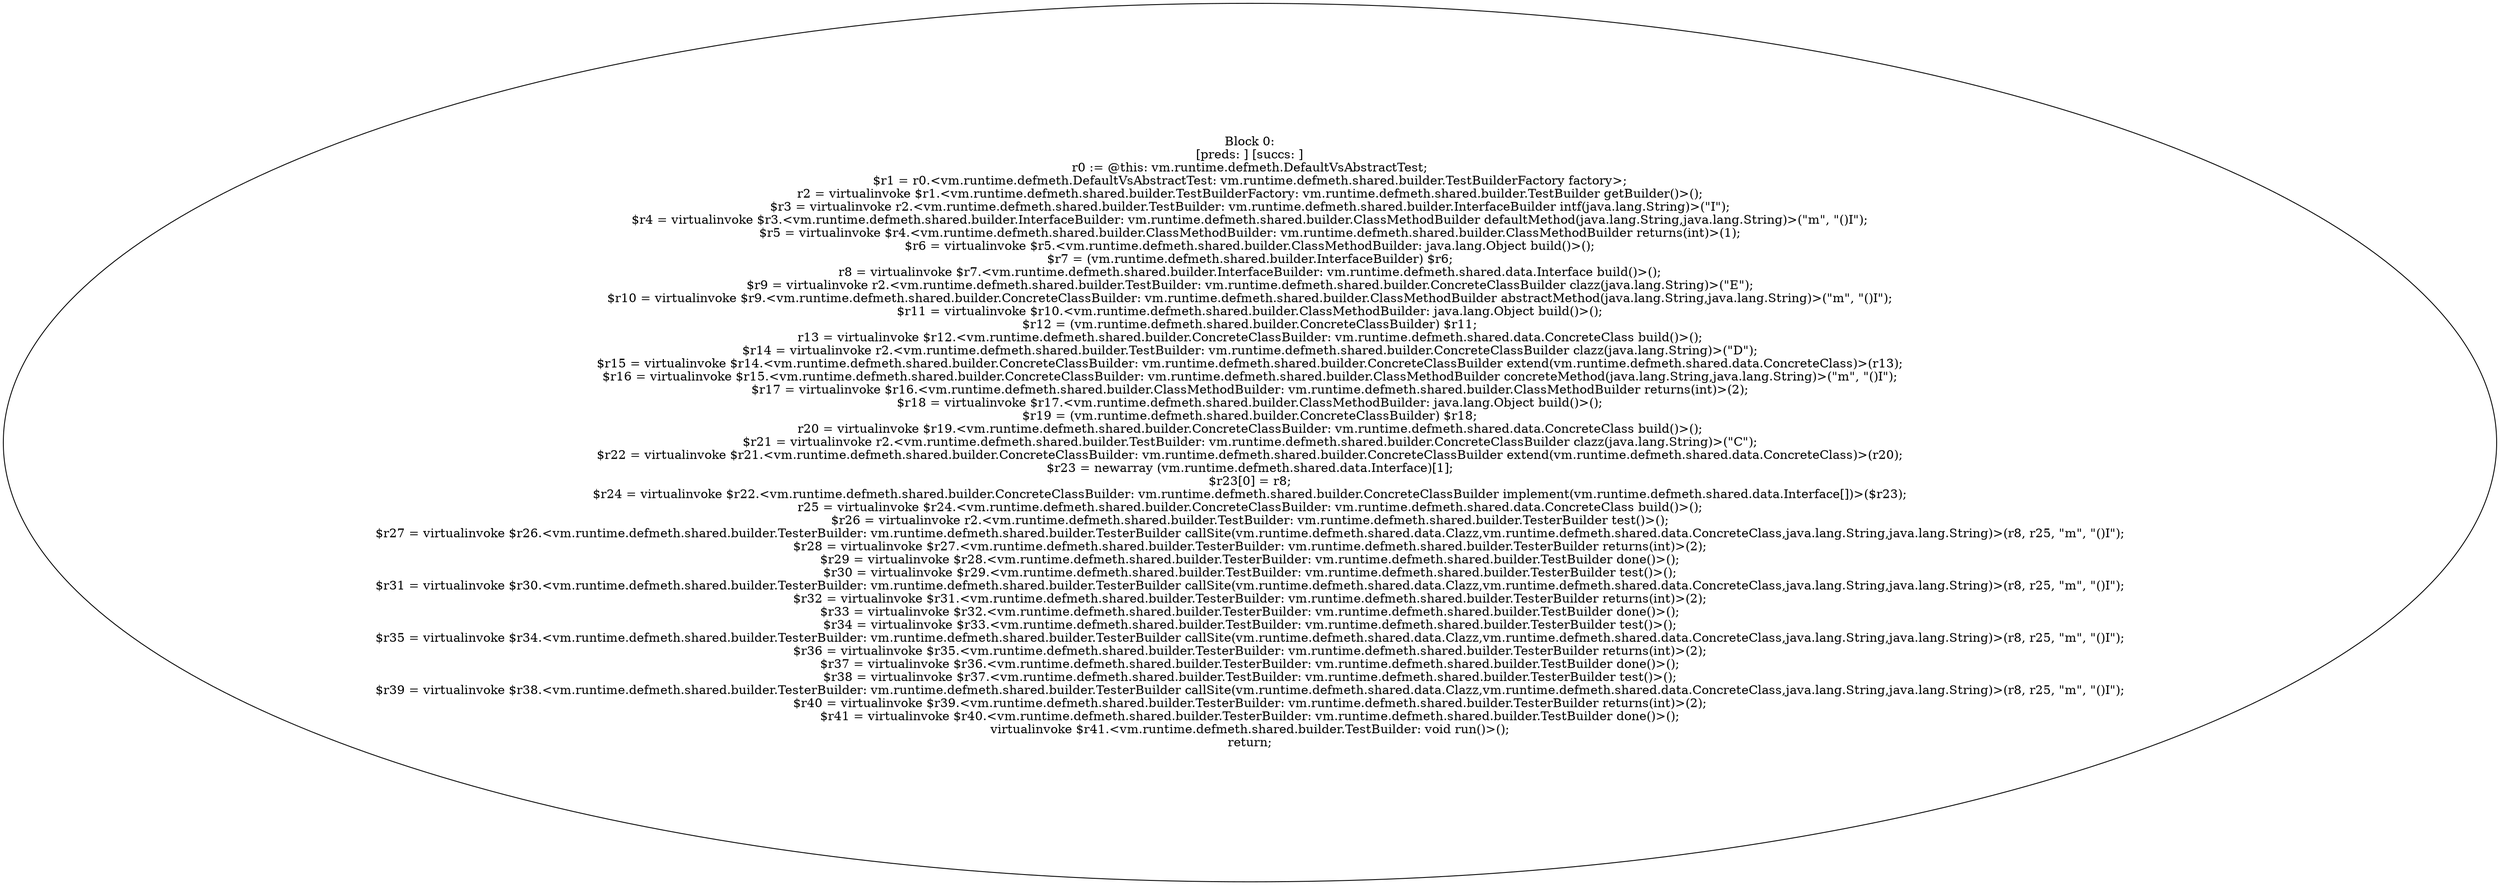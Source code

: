 digraph "unitGraph" {
    "Block 0:
[preds: ] [succs: ]
r0 := @this: vm.runtime.defmeth.DefaultVsAbstractTest;
$r1 = r0.<vm.runtime.defmeth.DefaultVsAbstractTest: vm.runtime.defmeth.shared.builder.TestBuilderFactory factory>;
r2 = virtualinvoke $r1.<vm.runtime.defmeth.shared.builder.TestBuilderFactory: vm.runtime.defmeth.shared.builder.TestBuilder getBuilder()>();
$r3 = virtualinvoke r2.<vm.runtime.defmeth.shared.builder.TestBuilder: vm.runtime.defmeth.shared.builder.InterfaceBuilder intf(java.lang.String)>(\"I\");
$r4 = virtualinvoke $r3.<vm.runtime.defmeth.shared.builder.InterfaceBuilder: vm.runtime.defmeth.shared.builder.ClassMethodBuilder defaultMethod(java.lang.String,java.lang.String)>(\"m\", \"()I\");
$r5 = virtualinvoke $r4.<vm.runtime.defmeth.shared.builder.ClassMethodBuilder: vm.runtime.defmeth.shared.builder.ClassMethodBuilder returns(int)>(1);
$r6 = virtualinvoke $r5.<vm.runtime.defmeth.shared.builder.ClassMethodBuilder: java.lang.Object build()>();
$r7 = (vm.runtime.defmeth.shared.builder.InterfaceBuilder) $r6;
r8 = virtualinvoke $r7.<vm.runtime.defmeth.shared.builder.InterfaceBuilder: vm.runtime.defmeth.shared.data.Interface build()>();
$r9 = virtualinvoke r2.<vm.runtime.defmeth.shared.builder.TestBuilder: vm.runtime.defmeth.shared.builder.ConcreteClassBuilder clazz(java.lang.String)>(\"E\");
$r10 = virtualinvoke $r9.<vm.runtime.defmeth.shared.builder.ConcreteClassBuilder: vm.runtime.defmeth.shared.builder.ClassMethodBuilder abstractMethod(java.lang.String,java.lang.String)>(\"m\", \"()I\");
$r11 = virtualinvoke $r10.<vm.runtime.defmeth.shared.builder.ClassMethodBuilder: java.lang.Object build()>();
$r12 = (vm.runtime.defmeth.shared.builder.ConcreteClassBuilder) $r11;
r13 = virtualinvoke $r12.<vm.runtime.defmeth.shared.builder.ConcreteClassBuilder: vm.runtime.defmeth.shared.data.ConcreteClass build()>();
$r14 = virtualinvoke r2.<vm.runtime.defmeth.shared.builder.TestBuilder: vm.runtime.defmeth.shared.builder.ConcreteClassBuilder clazz(java.lang.String)>(\"D\");
$r15 = virtualinvoke $r14.<vm.runtime.defmeth.shared.builder.ConcreteClassBuilder: vm.runtime.defmeth.shared.builder.ConcreteClassBuilder extend(vm.runtime.defmeth.shared.data.ConcreteClass)>(r13);
$r16 = virtualinvoke $r15.<vm.runtime.defmeth.shared.builder.ConcreteClassBuilder: vm.runtime.defmeth.shared.builder.ClassMethodBuilder concreteMethod(java.lang.String,java.lang.String)>(\"m\", \"()I\");
$r17 = virtualinvoke $r16.<vm.runtime.defmeth.shared.builder.ClassMethodBuilder: vm.runtime.defmeth.shared.builder.ClassMethodBuilder returns(int)>(2);
$r18 = virtualinvoke $r17.<vm.runtime.defmeth.shared.builder.ClassMethodBuilder: java.lang.Object build()>();
$r19 = (vm.runtime.defmeth.shared.builder.ConcreteClassBuilder) $r18;
r20 = virtualinvoke $r19.<vm.runtime.defmeth.shared.builder.ConcreteClassBuilder: vm.runtime.defmeth.shared.data.ConcreteClass build()>();
$r21 = virtualinvoke r2.<vm.runtime.defmeth.shared.builder.TestBuilder: vm.runtime.defmeth.shared.builder.ConcreteClassBuilder clazz(java.lang.String)>(\"C\");
$r22 = virtualinvoke $r21.<vm.runtime.defmeth.shared.builder.ConcreteClassBuilder: vm.runtime.defmeth.shared.builder.ConcreteClassBuilder extend(vm.runtime.defmeth.shared.data.ConcreteClass)>(r20);
$r23 = newarray (vm.runtime.defmeth.shared.data.Interface)[1];
$r23[0] = r8;
$r24 = virtualinvoke $r22.<vm.runtime.defmeth.shared.builder.ConcreteClassBuilder: vm.runtime.defmeth.shared.builder.ConcreteClassBuilder implement(vm.runtime.defmeth.shared.data.Interface[])>($r23);
r25 = virtualinvoke $r24.<vm.runtime.defmeth.shared.builder.ConcreteClassBuilder: vm.runtime.defmeth.shared.data.ConcreteClass build()>();
$r26 = virtualinvoke r2.<vm.runtime.defmeth.shared.builder.TestBuilder: vm.runtime.defmeth.shared.builder.TesterBuilder test()>();
$r27 = virtualinvoke $r26.<vm.runtime.defmeth.shared.builder.TesterBuilder: vm.runtime.defmeth.shared.builder.TesterBuilder callSite(vm.runtime.defmeth.shared.data.Clazz,vm.runtime.defmeth.shared.data.ConcreteClass,java.lang.String,java.lang.String)>(r8, r25, \"m\", \"()I\");
$r28 = virtualinvoke $r27.<vm.runtime.defmeth.shared.builder.TesterBuilder: vm.runtime.defmeth.shared.builder.TesterBuilder returns(int)>(2);
$r29 = virtualinvoke $r28.<vm.runtime.defmeth.shared.builder.TesterBuilder: vm.runtime.defmeth.shared.builder.TestBuilder done()>();
$r30 = virtualinvoke $r29.<vm.runtime.defmeth.shared.builder.TestBuilder: vm.runtime.defmeth.shared.builder.TesterBuilder test()>();
$r31 = virtualinvoke $r30.<vm.runtime.defmeth.shared.builder.TesterBuilder: vm.runtime.defmeth.shared.builder.TesterBuilder callSite(vm.runtime.defmeth.shared.data.Clazz,vm.runtime.defmeth.shared.data.ConcreteClass,java.lang.String,java.lang.String)>(r8, r25, \"m\", \"()I\");
$r32 = virtualinvoke $r31.<vm.runtime.defmeth.shared.builder.TesterBuilder: vm.runtime.defmeth.shared.builder.TesterBuilder returns(int)>(2);
$r33 = virtualinvoke $r32.<vm.runtime.defmeth.shared.builder.TesterBuilder: vm.runtime.defmeth.shared.builder.TestBuilder done()>();
$r34 = virtualinvoke $r33.<vm.runtime.defmeth.shared.builder.TestBuilder: vm.runtime.defmeth.shared.builder.TesterBuilder test()>();
$r35 = virtualinvoke $r34.<vm.runtime.defmeth.shared.builder.TesterBuilder: vm.runtime.defmeth.shared.builder.TesterBuilder callSite(vm.runtime.defmeth.shared.data.Clazz,vm.runtime.defmeth.shared.data.ConcreteClass,java.lang.String,java.lang.String)>(r8, r25, \"m\", \"()I\");
$r36 = virtualinvoke $r35.<vm.runtime.defmeth.shared.builder.TesterBuilder: vm.runtime.defmeth.shared.builder.TesterBuilder returns(int)>(2);
$r37 = virtualinvoke $r36.<vm.runtime.defmeth.shared.builder.TesterBuilder: vm.runtime.defmeth.shared.builder.TestBuilder done()>();
$r38 = virtualinvoke $r37.<vm.runtime.defmeth.shared.builder.TestBuilder: vm.runtime.defmeth.shared.builder.TesterBuilder test()>();
$r39 = virtualinvoke $r38.<vm.runtime.defmeth.shared.builder.TesterBuilder: vm.runtime.defmeth.shared.builder.TesterBuilder callSite(vm.runtime.defmeth.shared.data.Clazz,vm.runtime.defmeth.shared.data.ConcreteClass,java.lang.String,java.lang.String)>(r8, r25, \"m\", \"()I\");
$r40 = virtualinvoke $r39.<vm.runtime.defmeth.shared.builder.TesterBuilder: vm.runtime.defmeth.shared.builder.TesterBuilder returns(int)>(2);
$r41 = virtualinvoke $r40.<vm.runtime.defmeth.shared.builder.TesterBuilder: vm.runtime.defmeth.shared.builder.TestBuilder done()>();
virtualinvoke $r41.<vm.runtime.defmeth.shared.builder.TestBuilder: void run()>();
return;
"
}
